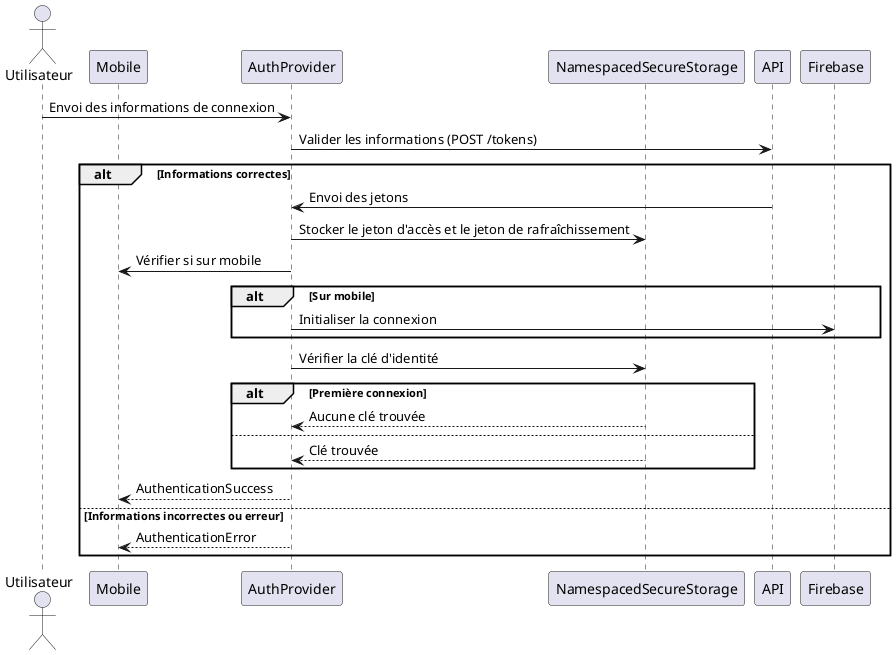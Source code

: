@startuml authentication
actor Utilisateur
participant Mobile
participant AuthProvider
participant NamespacedSecureStorage
participant API
participant Firebase

Utilisateur -> AuthProvider: Envoi des informations de connexion
AuthProvider -> API: Valider les informations (POST /tokens)
alt Informations correctes
    API -> AuthProvider: Envoi des jetons
    AuthProvider -> NamespacedSecureStorage: Stocker le jeton d'accès et le jeton de rafraîchissement
    AuthProvider -> Mobile: Vérifier si sur mobile
    alt Sur mobile
        AuthProvider -> Firebase: Initialiser la connexion
    end
    AuthProvider -> NamespacedSecureStorage: Vérifier la clé d'identité
    alt Première connexion
        NamespacedSecureStorage --> AuthProvider: Aucune clé trouvée
    else
        NamespacedSecureStorage --> AuthProvider: Clé trouvée
    end
    AuthProvider --> Mobile: AuthenticationSuccess
else Informations incorrectes ou erreur
    AuthProvider --> Mobile: AuthenticationError
end
@enduml